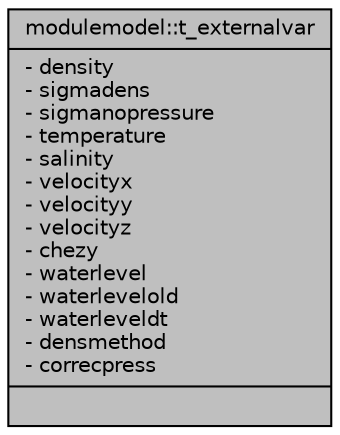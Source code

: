 digraph "modulemodel::t_externalvar"
{
 // LATEX_PDF_SIZE
  edge [fontname="Helvetica",fontsize="10",labelfontname="Helvetica",labelfontsize="10"];
  node [fontname="Helvetica",fontsize="10",shape=record];
  Node1 [label="{modulemodel::t_externalvar\n|- density\l- sigmadens\l- sigmanopressure\l- temperature\l- salinity\l- velocityx\l- velocityy\l- velocityz\l- chezy\l- waterlevel\l- waterlevelold\l- waterleveldt\l- densmethod\l- correcpress\l|}",height=0.2,width=0.4,color="black", fillcolor="grey75", style="filled", fontcolor="black",tooltip=" "];
}
